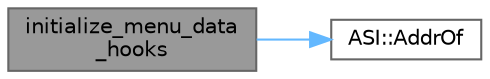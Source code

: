 digraph "initialize_menu_data_hooks"
{
 // LATEX_PDF_SIZE
  bgcolor="transparent";
  edge [fontname=Helvetica,fontsize=10,labelfontname=Helvetica,labelfontsize=10];
  node [fontname=Helvetica,fontsize=10,shape=box,height=0.2,width=0.4];
  rankdir="LR";
  Node1 [id="Node000001",label="initialize_menu_data\l_hooks",height=0.2,width=0.4,color="gray40", fillcolor="grey60", style="filled", fontcolor="black",tooltip=" "];
  Node1 -> Node2 [id="edge1_Node000001_Node000002",color="steelblue1",style="solid",tooltip=" "];
  Node2 [id="Node000002",label="ASI::AddrOf",height=0.2,width=0.4,color="grey40", fillcolor="white", style="filled",URL="$namespace_a_s_i.html#a05ca5acefdcb7e955f472b60e5511a1a",tooltip="returns \"real\" virtual address of given memory offset"];
}

